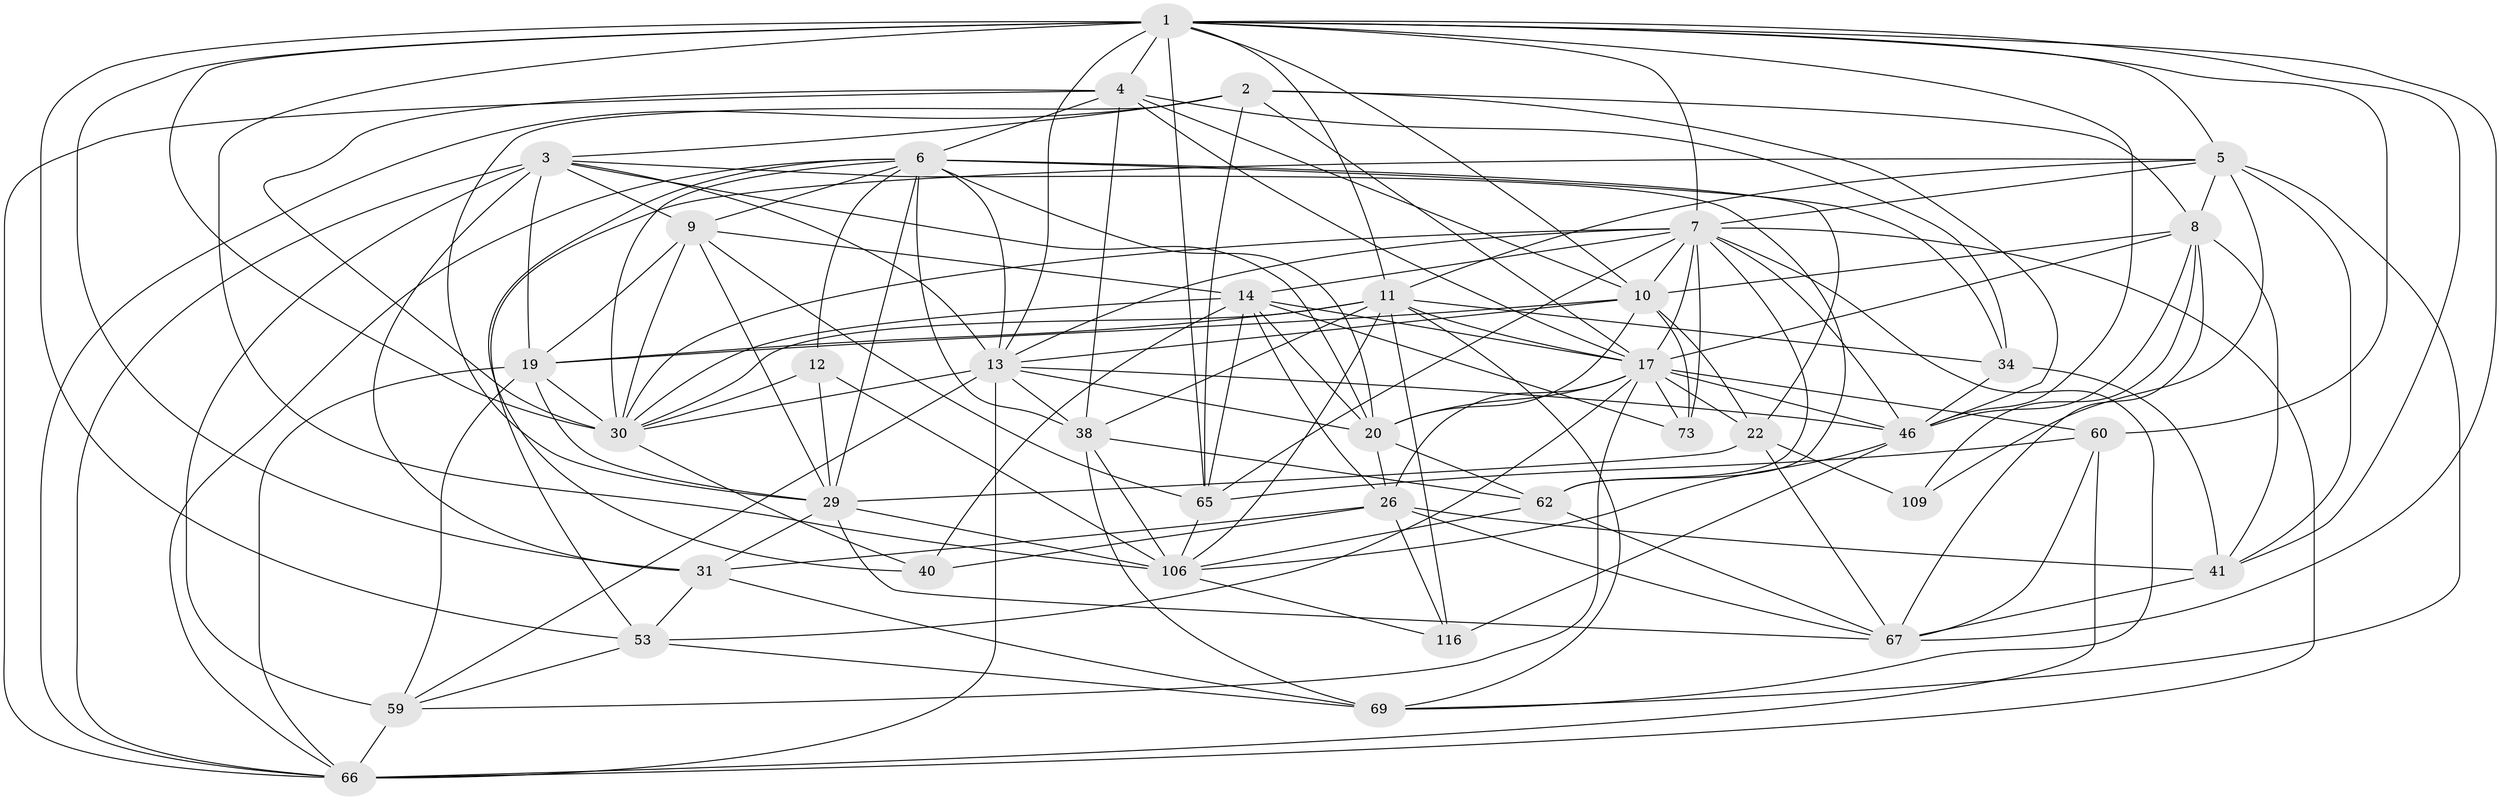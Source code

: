 // original degree distribution, {4: 1.0}
// Generated by graph-tools (version 1.1) at 2025/20/03/04/25 18:20:41]
// undirected, 39 vertices, 152 edges
graph export_dot {
graph [start="1"]
  node [color=gray90,style=filled];
  1 [super="+95+39+36"];
  2 [super="+54"];
  3 [super="+27+25+42"];
  4 [super="+74+101+68"];
  5 [super="+33+49"];
  6 [super="+71+75+58"];
  7 [super="+32+50+15"];
  8 [super="+128+23"];
  9 [super="+21"];
  10 [super="+86+37+24"];
  11 [super="+28+96"];
  12;
  13 [super="+100+16"];
  14 [super="+18"];
  17 [super="+35+82"];
  19 [super="+89+76"];
  20 [super="+51"];
  22 [super="+105+77"];
  26 [super="+112+72"];
  29 [super="+125+61+63"];
  30 [super="+124+48+56+93"];
  31 [super="+55"];
  34 [super="+44"];
  38 [super="+88+43"];
  40;
  41 [super="+120"];
  46 [super="+70+64"];
  53 [super="+91"];
  59 [super="+90+122"];
  60 [super="+117"];
  62 [super="+83"];
  65 [super="+97"];
  66 [super="+79+113+102"];
  67 [super="+110+99"];
  69 [super="+78"];
  73;
  106 [super="+107+119"];
  109;
  116;
  1 -- 30 [weight=2];
  1 -- 53;
  1 -- 67;
  1 -- 4 [weight=2];
  1 -- 106 [weight=2];
  1 -- 10;
  1 -- 11;
  1 -- 46;
  1 -- 65;
  1 -- 5;
  1 -- 7;
  1 -- 13;
  1 -- 60;
  1 -- 31;
  1 -- 41;
  2 -- 66 [weight=2];
  2 -- 3;
  2 -- 17;
  2 -- 65;
  2 -- 8;
  2 -- 46;
  2 -- 29;
  3 -- 31;
  3 -- 59 [weight=2];
  3 -- 13;
  3 -- 62;
  3 -- 66;
  3 -- 19;
  3 -- 9;
  3 -- 20;
  4 -- 34;
  4 -- 10;
  4 -- 30 [weight=2];
  4 -- 17;
  4 -- 6;
  4 -- 66;
  4 -- 38;
  5 -- 69;
  5 -- 8;
  5 -- 53;
  5 -- 7;
  5 -- 109;
  5 -- 11;
  5 -- 41;
  6 -- 40;
  6 -- 34 [weight=2];
  6 -- 12;
  6 -- 20;
  6 -- 9;
  6 -- 66;
  6 -- 38;
  6 -- 30;
  6 -- 29 [weight=2];
  6 -- 22;
  6 -- 13;
  7 -- 17;
  7 -- 62;
  7 -- 65 [weight=2];
  7 -- 73;
  7 -- 46;
  7 -- 13;
  7 -- 66;
  7 -- 69;
  7 -- 10;
  7 -- 14;
  7 -- 30;
  8 -- 10;
  8 -- 109;
  8 -- 17;
  8 -- 67;
  8 -- 46;
  8 -- 41;
  9 -- 65;
  9 -- 19;
  9 -- 30 [weight=2];
  9 -- 29;
  9 -- 14;
  10 -- 20;
  10 -- 19;
  10 -- 22 [weight=2];
  10 -- 73;
  10 -- 13;
  11 -- 106;
  11 -- 30 [weight=2];
  11 -- 34;
  11 -- 19;
  11 -- 69;
  11 -- 38 [weight=2];
  11 -- 116;
  11 -- 17;
  12 -- 30;
  12 -- 29;
  12 -- 106;
  13 -- 38;
  13 -- 46 [weight=2];
  13 -- 59;
  13 -- 66;
  13 -- 30;
  13 -- 20;
  14 -- 73;
  14 -- 17;
  14 -- 30 [weight=2];
  14 -- 65;
  14 -- 40;
  14 -- 26;
  14 -- 20;
  17 -- 59;
  17 -- 53;
  17 -- 73;
  17 -- 60;
  17 -- 22;
  17 -- 26;
  17 -- 46;
  17 -- 20;
  19 -- 29;
  19 -- 59;
  19 -- 66;
  19 -- 30;
  20 -- 26;
  20 -- 62;
  22 -- 29;
  22 -- 67;
  22 -- 109 [weight=2];
  26 -- 40;
  26 -- 67;
  26 -- 41;
  26 -- 116;
  26 -- 31;
  29 -- 31;
  29 -- 67;
  29 -- 106;
  30 -- 40;
  31 -- 53;
  31 -- 69;
  34 -- 41;
  34 -- 46;
  38 -- 69;
  38 -- 62;
  38 -- 106;
  41 -- 67;
  46 -- 106;
  46 -- 116;
  53 -- 69;
  53 -- 59;
  59 -- 66 [weight=2];
  60 -- 67;
  60 -- 66 [weight=2];
  60 -- 65;
  62 -- 67;
  62 -- 106;
  65 -- 106;
  106 -- 116;
}
